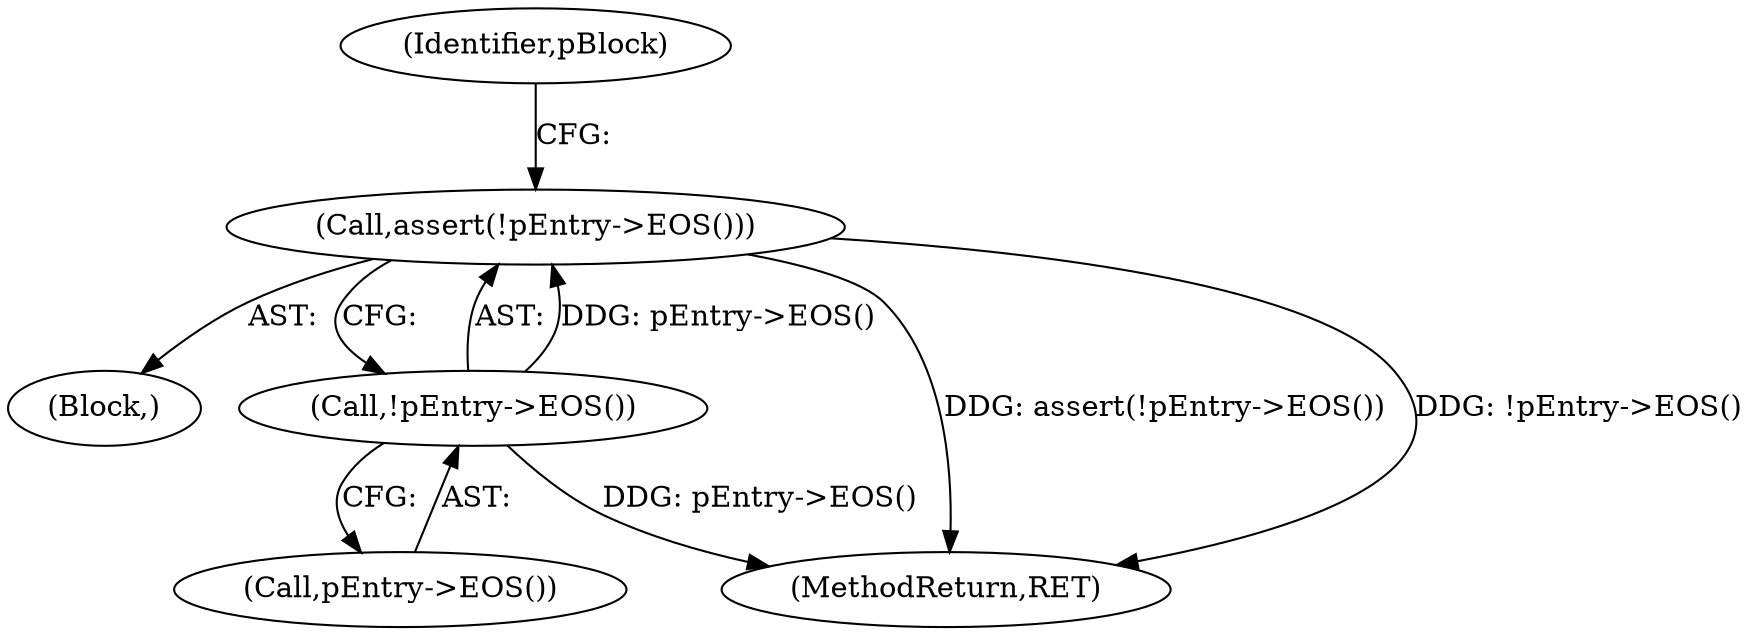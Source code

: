digraph "0_Android_04839626ed859623901ebd3a5fd483982186b59d_78@API" {
"1000219" [label="(Call,assert(!pEntry->EOS()))"];
"1000220" [label="(Call,!pEntry->EOS())"];
"1000204" [label="(Block,)"];
"1000223" [label="(Identifier,pBlock)"];
"1000221" [label="(Call,pEntry->EOS())"];
"1000302" [label="(MethodReturn,RET)"];
"1000220" [label="(Call,!pEntry->EOS())"];
"1000219" [label="(Call,assert(!pEntry->EOS()))"];
"1000219" -> "1000204"  [label="AST: "];
"1000219" -> "1000220"  [label="CFG: "];
"1000220" -> "1000219"  [label="AST: "];
"1000223" -> "1000219"  [label="CFG: "];
"1000219" -> "1000302"  [label="DDG: assert(!pEntry->EOS())"];
"1000219" -> "1000302"  [label="DDG: !pEntry->EOS()"];
"1000220" -> "1000219"  [label="DDG: pEntry->EOS()"];
"1000220" -> "1000221"  [label="CFG: "];
"1000221" -> "1000220"  [label="AST: "];
"1000220" -> "1000302"  [label="DDG: pEntry->EOS()"];
}
